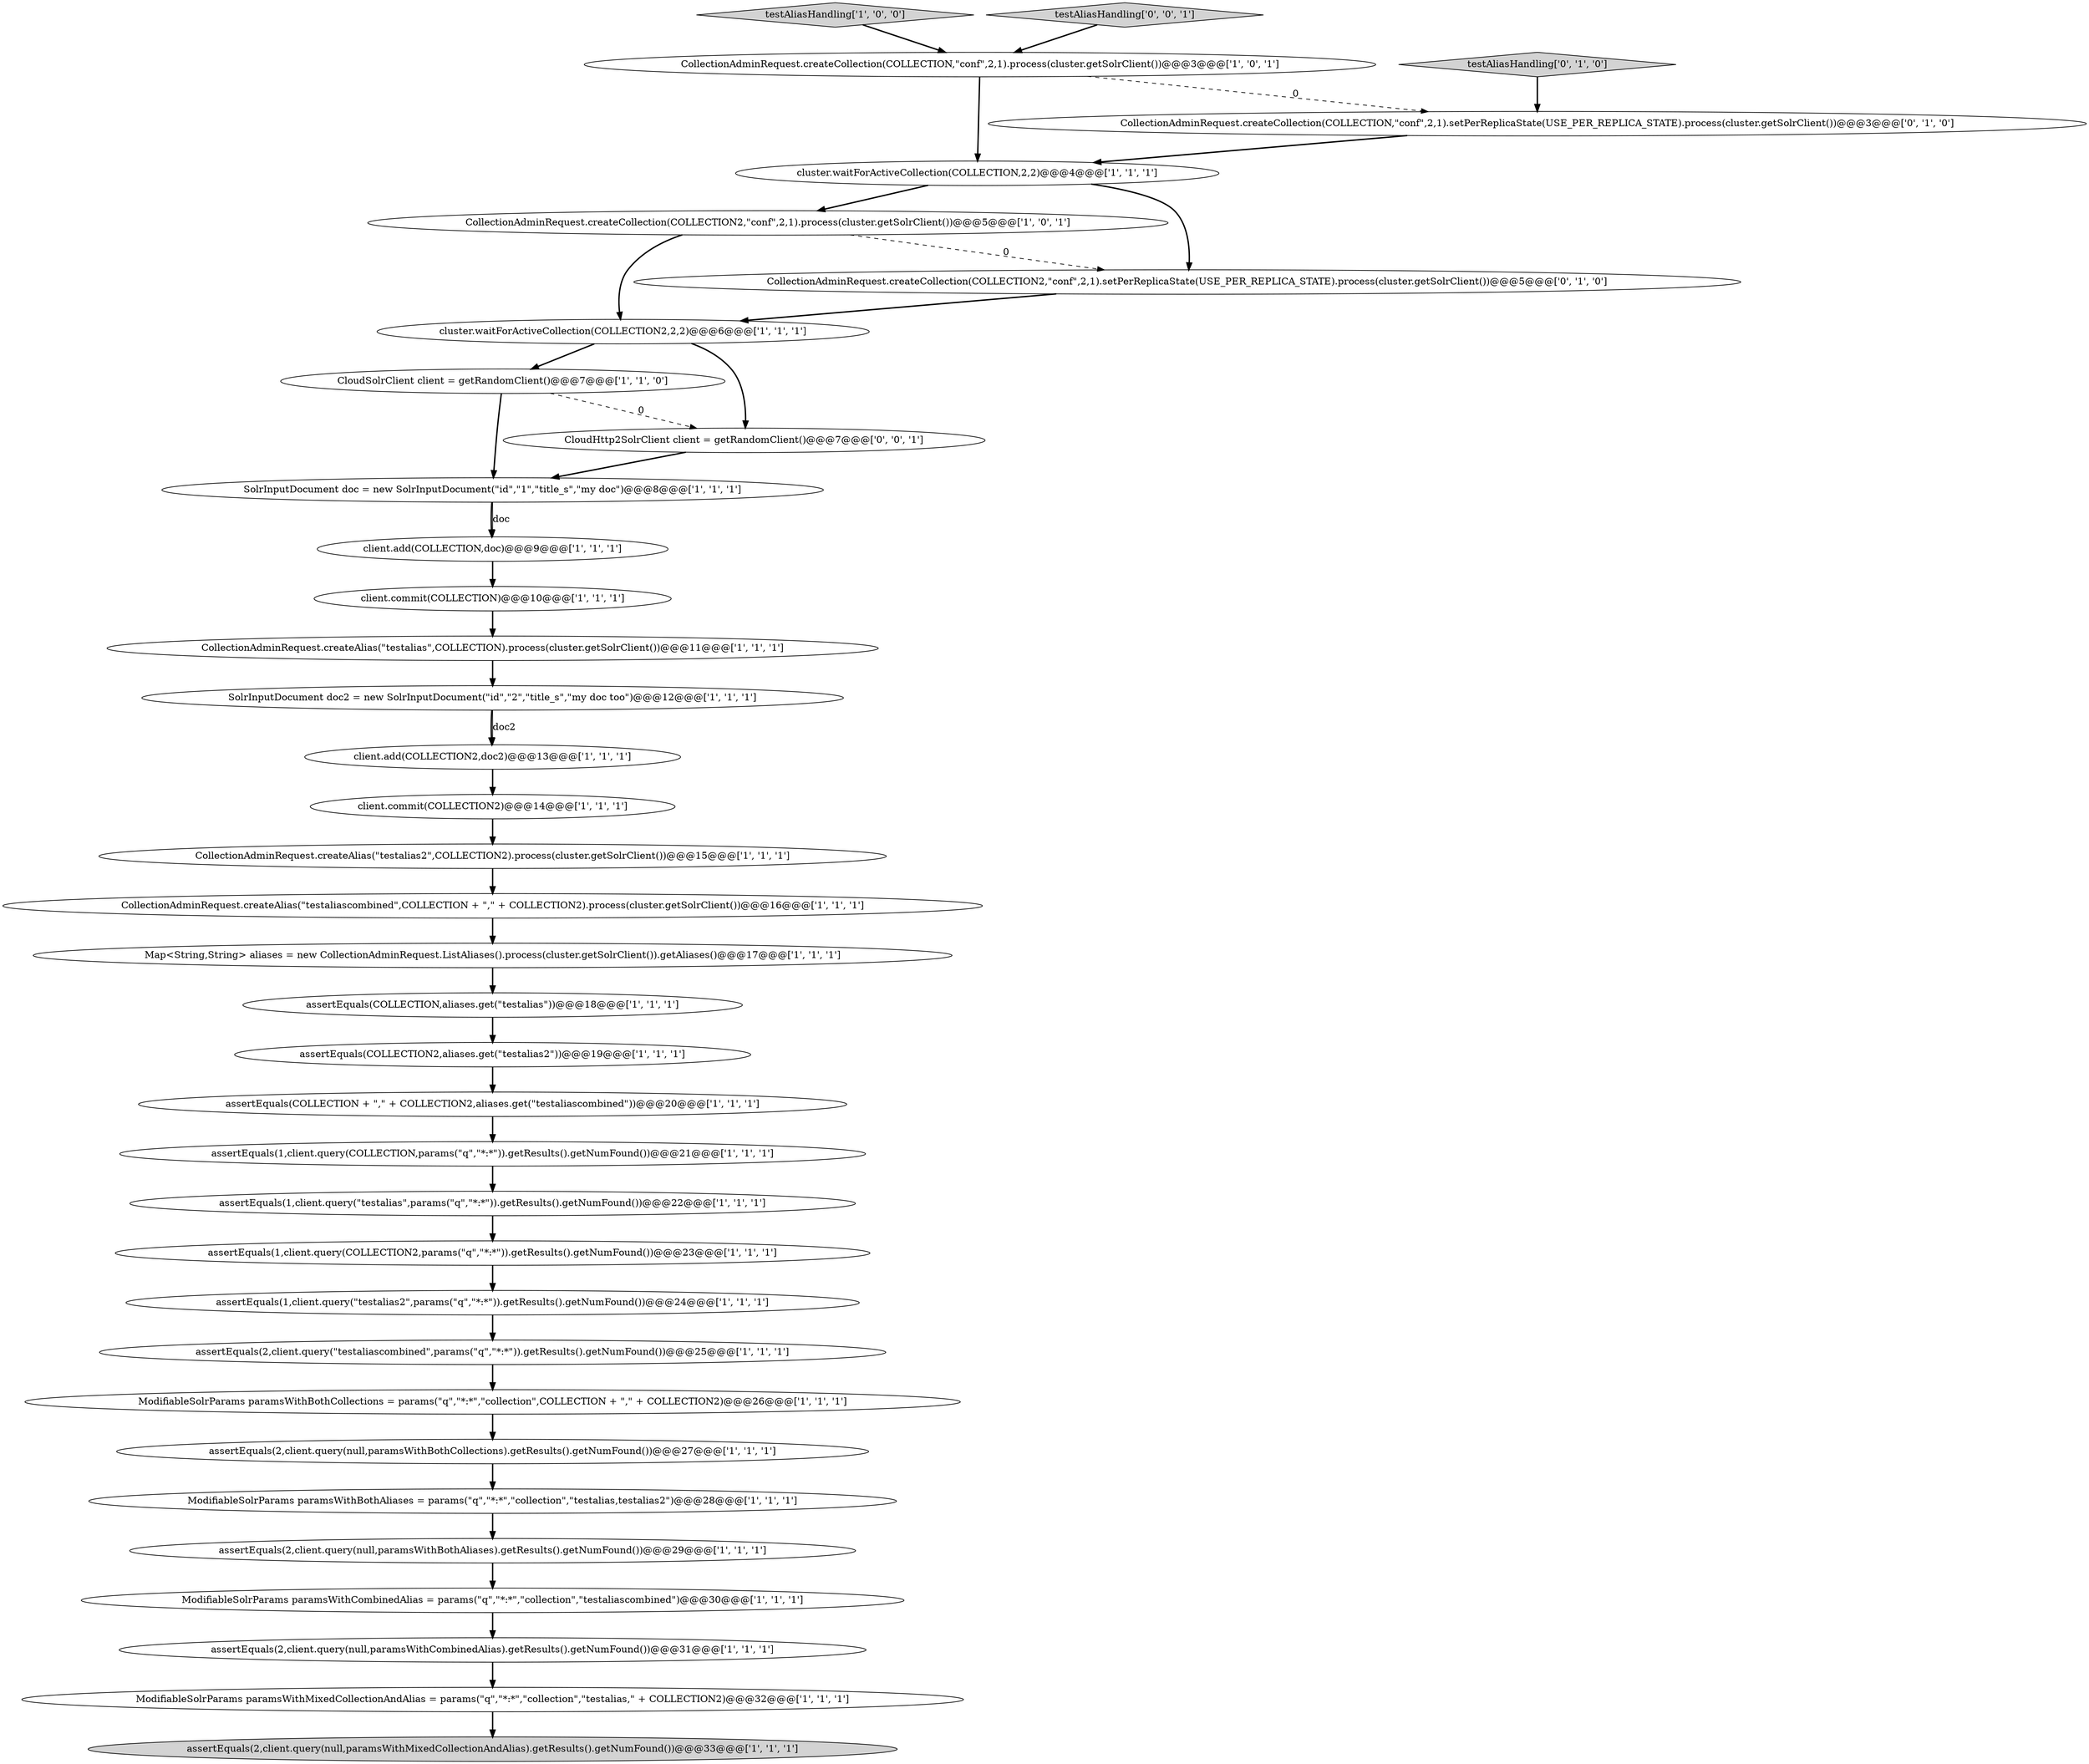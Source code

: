 digraph {
30 [style = filled, label = "CollectionAdminRequest.createCollection(COLLECTION2,\"conf\",2,1).process(cluster.getSolrClient())@@@5@@@['1', '0', '1']", fillcolor = white, shape = ellipse image = "AAA0AAABBB1BBB"];
6 [style = filled, label = "CollectionAdminRequest.createAlias(\"testalias2\",COLLECTION2).process(cluster.getSolrClient())@@@15@@@['1', '1', '1']", fillcolor = white, shape = ellipse image = "AAA0AAABBB1BBB"];
8 [style = filled, label = "assertEquals(2,client.query(null,paramsWithMixedCollectionAndAlias).getResults().getNumFound())@@@33@@@['1', '1', '1']", fillcolor = lightgray, shape = ellipse image = "AAA0AAABBB1BBB"];
32 [style = filled, label = "CollectionAdminRequest.createCollection(COLLECTION,\"conf\",2,1).setPerReplicaState(USE_PER_REPLICA_STATE).process(cluster.getSolrClient())@@@3@@@['0', '1', '0']", fillcolor = white, shape = ellipse image = "AAA1AAABBB2BBB"];
16 [style = filled, label = "testAliasHandling['1', '0', '0']", fillcolor = lightgray, shape = diamond image = "AAA0AAABBB1BBB"];
31 [style = filled, label = "Map<String,String> aliases = new CollectionAdminRequest.ListAliases().process(cluster.getSolrClient()).getAliases()@@@17@@@['1', '1', '1']", fillcolor = white, shape = ellipse image = "AAA0AAABBB1BBB"];
26 [style = filled, label = "CloudSolrClient client = getRandomClient()@@@7@@@['1', '1', '0']", fillcolor = white, shape = ellipse image = "AAA0AAABBB1BBB"];
14 [style = filled, label = "client.commit(COLLECTION)@@@10@@@['1', '1', '1']", fillcolor = white, shape = ellipse image = "AAA0AAABBB1BBB"];
1 [style = filled, label = "client.commit(COLLECTION2)@@@14@@@['1', '1', '1']", fillcolor = white, shape = ellipse image = "AAA0AAABBB1BBB"];
23 [style = filled, label = "CollectionAdminRequest.createCollection(COLLECTION,\"conf\",2,1).process(cluster.getSolrClient())@@@3@@@['1', '0', '1']", fillcolor = white, shape = ellipse image = "AAA0AAABBB1BBB"];
28 [style = filled, label = "CollectionAdminRequest.createAlias(\"testaliascombined\",COLLECTION + \",\" + COLLECTION2).process(cluster.getSolrClient())@@@16@@@['1', '1', '1']", fillcolor = white, shape = ellipse image = "AAA0AAABBB1BBB"];
17 [style = filled, label = "assertEquals(COLLECTION,aliases.get(\"testalias\"))@@@18@@@['1', '1', '1']", fillcolor = white, shape = ellipse image = "AAA0AAABBB1BBB"];
18 [style = filled, label = "ModifiableSolrParams paramsWithBothAliases = params(\"q\",\"*:*\",\"collection\",\"testalias,testalias2\")@@@28@@@['1', '1', '1']", fillcolor = white, shape = ellipse image = "AAA0AAABBB1BBB"];
21 [style = filled, label = "client.add(COLLECTION,doc)@@@9@@@['1', '1', '1']", fillcolor = white, shape = ellipse image = "AAA0AAABBB1BBB"];
33 [style = filled, label = "testAliasHandling['0', '1', '0']", fillcolor = lightgray, shape = diamond image = "AAA0AAABBB2BBB"];
3 [style = filled, label = "ModifiableSolrParams paramsWithCombinedAlias = params(\"q\",\"*:*\",\"collection\",\"testaliascombined\")@@@30@@@['1', '1', '1']", fillcolor = white, shape = ellipse image = "AAA0AAABBB1BBB"];
20 [style = filled, label = "assertEquals(1,client.query(COLLECTION2,params(\"q\",\"*:*\")).getResults().getNumFound())@@@23@@@['1', '1', '1']", fillcolor = white, shape = ellipse image = "AAA0AAABBB1BBB"];
0 [style = filled, label = "assertEquals(1,client.query(\"testalias\",params(\"q\",\"*:*\")).getResults().getNumFound())@@@22@@@['1', '1', '1']", fillcolor = white, shape = ellipse image = "AAA0AAABBB1BBB"];
13 [style = filled, label = "assertEquals(1,client.query(\"testalias2\",params(\"q\",\"*:*\")).getResults().getNumFound())@@@24@@@['1', '1', '1']", fillcolor = white, shape = ellipse image = "AAA0AAABBB1BBB"];
24 [style = filled, label = "CollectionAdminRequest.createAlias(\"testalias\",COLLECTION).process(cluster.getSolrClient())@@@11@@@['1', '1', '1']", fillcolor = white, shape = ellipse image = "AAA0AAABBB1BBB"];
27 [style = filled, label = "ModifiableSolrParams paramsWithBothCollections = params(\"q\",\"*:*\",\"collection\",COLLECTION + \",\" + COLLECTION2)@@@26@@@['1', '1', '1']", fillcolor = white, shape = ellipse image = "AAA0AAABBB1BBB"];
35 [style = filled, label = "CloudHttp2SolrClient client = getRandomClient()@@@7@@@['0', '0', '1']", fillcolor = white, shape = ellipse image = "AAA0AAABBB3BBB"];
7 [style = filled, label = "assertEquals(2,client.query(null,paramsWithBothAliases).getResults().getNumFound())@@@29@@@['1', '1', '1']", fillcolor = white, shape = ellipse image = "AAA0AAABBB1BBB"];
5 [style = filled, label = "cluster.waitForActiveCollection(COLLECTION,2,2)@@@4@@@['1', '1', '1']", fillcolor = white, shape = ellipse image = "AAA0AAABBB1BBB"];
2 [style = filled, label = "assertEquals(1,client.query(COLLECTION,params(\"q\",\"*:*\")).getResults().getNumFound())@@@21@@@['1', '1', '1']", fillcolor = white, shape = ellipse image = "AAA0AAABBB1BBB"];
9 [style = filled, label = "assertEquals(2,client.query(null,paramsWithBothCollections).getResults().getNumFound())@@@27@@@['1', '1', '1']", fillcolor = white, shape = ellipse image = "AAA0AAABBB1BBB"];
11 [style = filled, label = "assertEquals(COLLECTION + \",\" + COLLECTION2,aliases.get(\"testaliascombined\"))@@@20@@@['1', '1', '1']", fillcolor = white, shape = ellipse image = "AAA0AAABBB1BBB"];
15 [style = filled, label = "assertEquals(COLLECTION2,aliases.get(\"testalias2\"))@@@19@@@['1', '1', '1']", fillcolor = white, shape = ellipse image = "AAA0AAABBB1BBB"];
34 [style = filled, label = "CollectionAdminRequest.createCollection(COLLECTION2,\"conf\",2,1).setPerReplicaState(USE_PER_REPLICA_STATE).process(cluster.getSolrClient())@@@5@@@['0', '1', '0']", fillcolor = white, shape = ellipse image = "AAA1AAABBB2BBB"];
29 [style = filled, label = "cluster.waitForActiveCollection(COLLECTION2,2,2)@@@6@@@['1', '1', '1']", fillcolor = white, shape = ellipse image = "AAA0AAABBB1BBB"];
4 [style = filled, label = "SolrInputDocument doc2 = new SolrInputDocument(\"id\",\"2\",\"title_s\",\"my doc too\")@@@12@@@['1', '1', '1']", fillcolor = white, shape = ellipse image = "AAA0AAABBB1BBB"];
22 [style = filled, label = "assertEquals(2,client.query(null,paramsWithCombinedAlias).getResults().getNumFound())@@@31@@@['1', '1', '1']", fillcolor = white, shape = ellipse image = "AAA0AAABBB1BBB"];
12 [style = filled, label = "assertEquals(2,client.query(\"testaliascombined\",params(\"q\",\"*:*\")).getResults().getNumFound())@@@25@@@['1', '1', '1']", fillcolor = white, shape = ellipse image = "AAA0AAABBB1BBB"];
36 [style = filled, label = "testAliasHandling['0', '0', '1']", fillcolor = lightgray, shape = diamond image = "AAA0AAABBB3BBB"];
10 [style = filled, label = "ModifiableSolrParams paramsWithMixedCollectionAndAlias = params(\"q\",\"*:*\",\"collection\",\"testalias,\" + COLLECTION2)@@@32@@@['1', '1', '1']", fillcolor = white, shape = ellipse image = "AAA0AAABBB1BBB"];
25 [style = filled, label = "client.add(COLLECTION2,doc2)@@@13@@@['1', '1', '1']", fillcolor = white, shape = ellipse image = "AAA0AAABBB1BBB"];
19 [style = filled, label = "SolrInputDocument doc = new SolrInputDocument(\"id\",\"1\",\"title_s\",\"my doc\")@@@8@@@['1', '1', '1']", fillcolor = white, shape = ellipse image = "AAA0AAABBB1BBB"];
9->18 [style = bold, label=""];
28->31 [style = bold, label=""];
12->27 [style = bold, label=""];
21->14 [style = bold, label=""];
6->28 [style = bold, label=""];
32->5 [style = bold, label=""];
4->25 [style = bold, label=""];
29->35 [style = bold, label=""];
24->4 [style = bold, label=""];
10->8 [style = bold, label=""];
27->9 [style = bold, label=""];
5->34 [style = bold, label=""];
14->24 [style = bold, label=""];
33->32 [style = bold, label=""];
30->34 [style = dashed, label="0"];
1->6 [style = bold, label=""];
11->2 [style = bold, label=""];
23->32 [style = dashed, label="0"];
25->1 [style = bold, label=""];
36->23 [style = bold, label=""];
26->35 [style = dashed, label="0"];
26->19 [style = bold, label=""];
7->3 [style = bold, label=""];
19->21 [style = bold, label=""];
0->20 [style = bold, label=""];
13->12 [style = bold, label=""];
20->13 [style = bold, label=""];
31->17 [style = bold, label=""];
16->23 [style = bold, label=""];
15->11 [style = bold, label=""];
5->30 [style = bold, label=""];
17->15 [style = bold, label=""];
23->5 [style = bold, label=""];
2->0 [style = bold, label=""];
3->22 [style = bold, label=""];
34->29 [style = bold, label=""];
35->19 [style = bold, label=""];
22->10 [style = bold, label=""];
4->25 [style = solid, label="doc2"];
30->29 [style = bold, label=""];
19->21 [style = solid, label="doc"];
29->26 [style = bold, label=""];
18->7 [style = bold, label=""];
}
